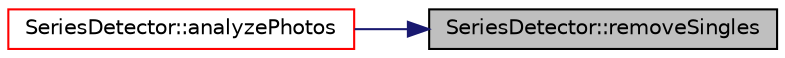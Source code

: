 digraph "SeriesDetector::removeSingles"
{
 // LATEX_PDF_SIZE
  edge [fontname="Helvetica",fontsize="10",labelfontname="Helvetica",labelfontsize="10"];
  node [fontname="Helvetica",fontsize="10",shape=record];
  rankdir="RL";
  Node1 [label="SeriesDetector::removeSingles",height=0.2,width=0.4,color="black", fillcolor="grey75", style="filled", fontcolor="black",tooltip=" "];
  Node1 -> Node2 [dir="back",color="midnightblue",fontsize="10",style="solid",fontname="Helvetica"];
  Node2 [label="SeriesDetector::analyzePhotos",height=0.2,width=0.4,color="red", fillcolor="white", style="filled",URL="$class_series_detector.html#a6e234a1e8721233612cf4db84bf9dad5",tooltip=" "];
}
